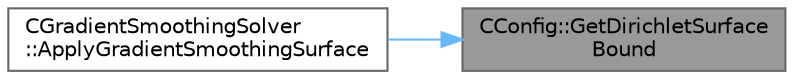 digraph "CConfig::GetDirichletSurfaceBound"
{
 // LATEX_PDF_SIZE
  bgcolor="transparent";
  edge [fontname=Helvetica,fontsize=10,labelfontname=Helvetica,labelfontsize=10];
  node [fontname=Helvetica,fontsize=10,shape=box,height=0.2,width=0.4];
  rankdir="RL";
  Node1 [id="Node000001",label="CConfig::GetDirichletSurface\lBound",height=0.2,width=0.4,color="gray40", fillcolor="grey60", style="filled", fontcolor="black",tooltip="Check if we use zero Dirichlet boundarys on the bound of the surface."];
  Node1 -> Node2 [id="edge1_Node000001_Node000002",dir="back",color="steelblue1",style="solid",tooltip=" "];
  Node2 [id="Node000002",label="CGradientSmoothingSolver\l::ApplyGradientSmoothingSurface",height=0.2,width=0.4,color="grey40", fillcolor="white", style="filled",URL="$classCGradientSmoothingSolver.html#a0382b58490654ebb76c1999713160724",tooltip="Main routine to apply the method only on the surface for mesh sensitivities Projects and smoothes onl..."];
}

